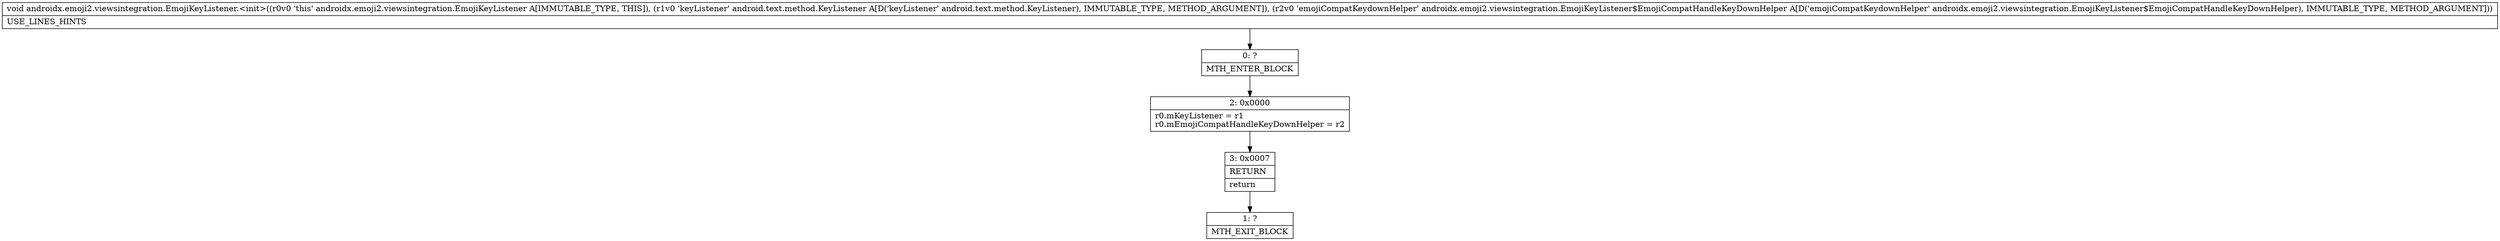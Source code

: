 digraph "CFG forandroidx.emoji2.viewsintegration.EmojiKeyListener.\<init\>(Landroid\/text\/method\/KeyListener;Landroidx\/emoji2\/viewsintegration\/EmojiKeyListener$EmojiCompatHandleKeyDownHelper;)V" {
Node_0 [shape=record,label="{0\:\ ?|MTH_ENTER_BLOCK\l}"];
Node_2 [shape=record,label="{2\:\ 0x0000|r0.mKeyListener = r1\lr0.mEmojiCompatHandleKeyDownHelper = r2\l}"];
Node_3 [shape=record,label="{3\:\ 0x0007|RETURN\l|return\l}"];
Node_1 [shape=record,label="{1\:\ ?|MTH_EXIT_BLOCK\l}"];
MethodNode[shape=record,label="{void androidx.emoji2.viewsintegration.EmojiKeyListener.\<init\>((r0v0 'this' androidx.emoji2.viewsintegration.EmojiKeyListener A[IMMUTABLE_TYPE, THIS]), (r1v0 'keyListener' android.text.method.KeyListener A[D('keyListener' android.text.method.KeyListener), IMMUTABLE_TYPE, METHOD_ARGUMENT]), (r2v0 'emojiCompatKeydownHelper' androidx.emoji2.viewsintegration.EmojiKeyListener$EmojiCompatHandleKeyDownHelper A[D('emojiCompatKeydownHelper' androidx.emoji2.viewsintegration.EmojiKeyListener$EmojiCompatHandleKeyDownHelper), IMMUTABLE_TYPE, METHOD_ARGUMENT]))  | USE_LINES_HINTS\l}"];
MethodNode -> Node_0;Node_0 -> Node_2;
Node_2 -> Node_3;
Node_3 -> Node_1;
}

